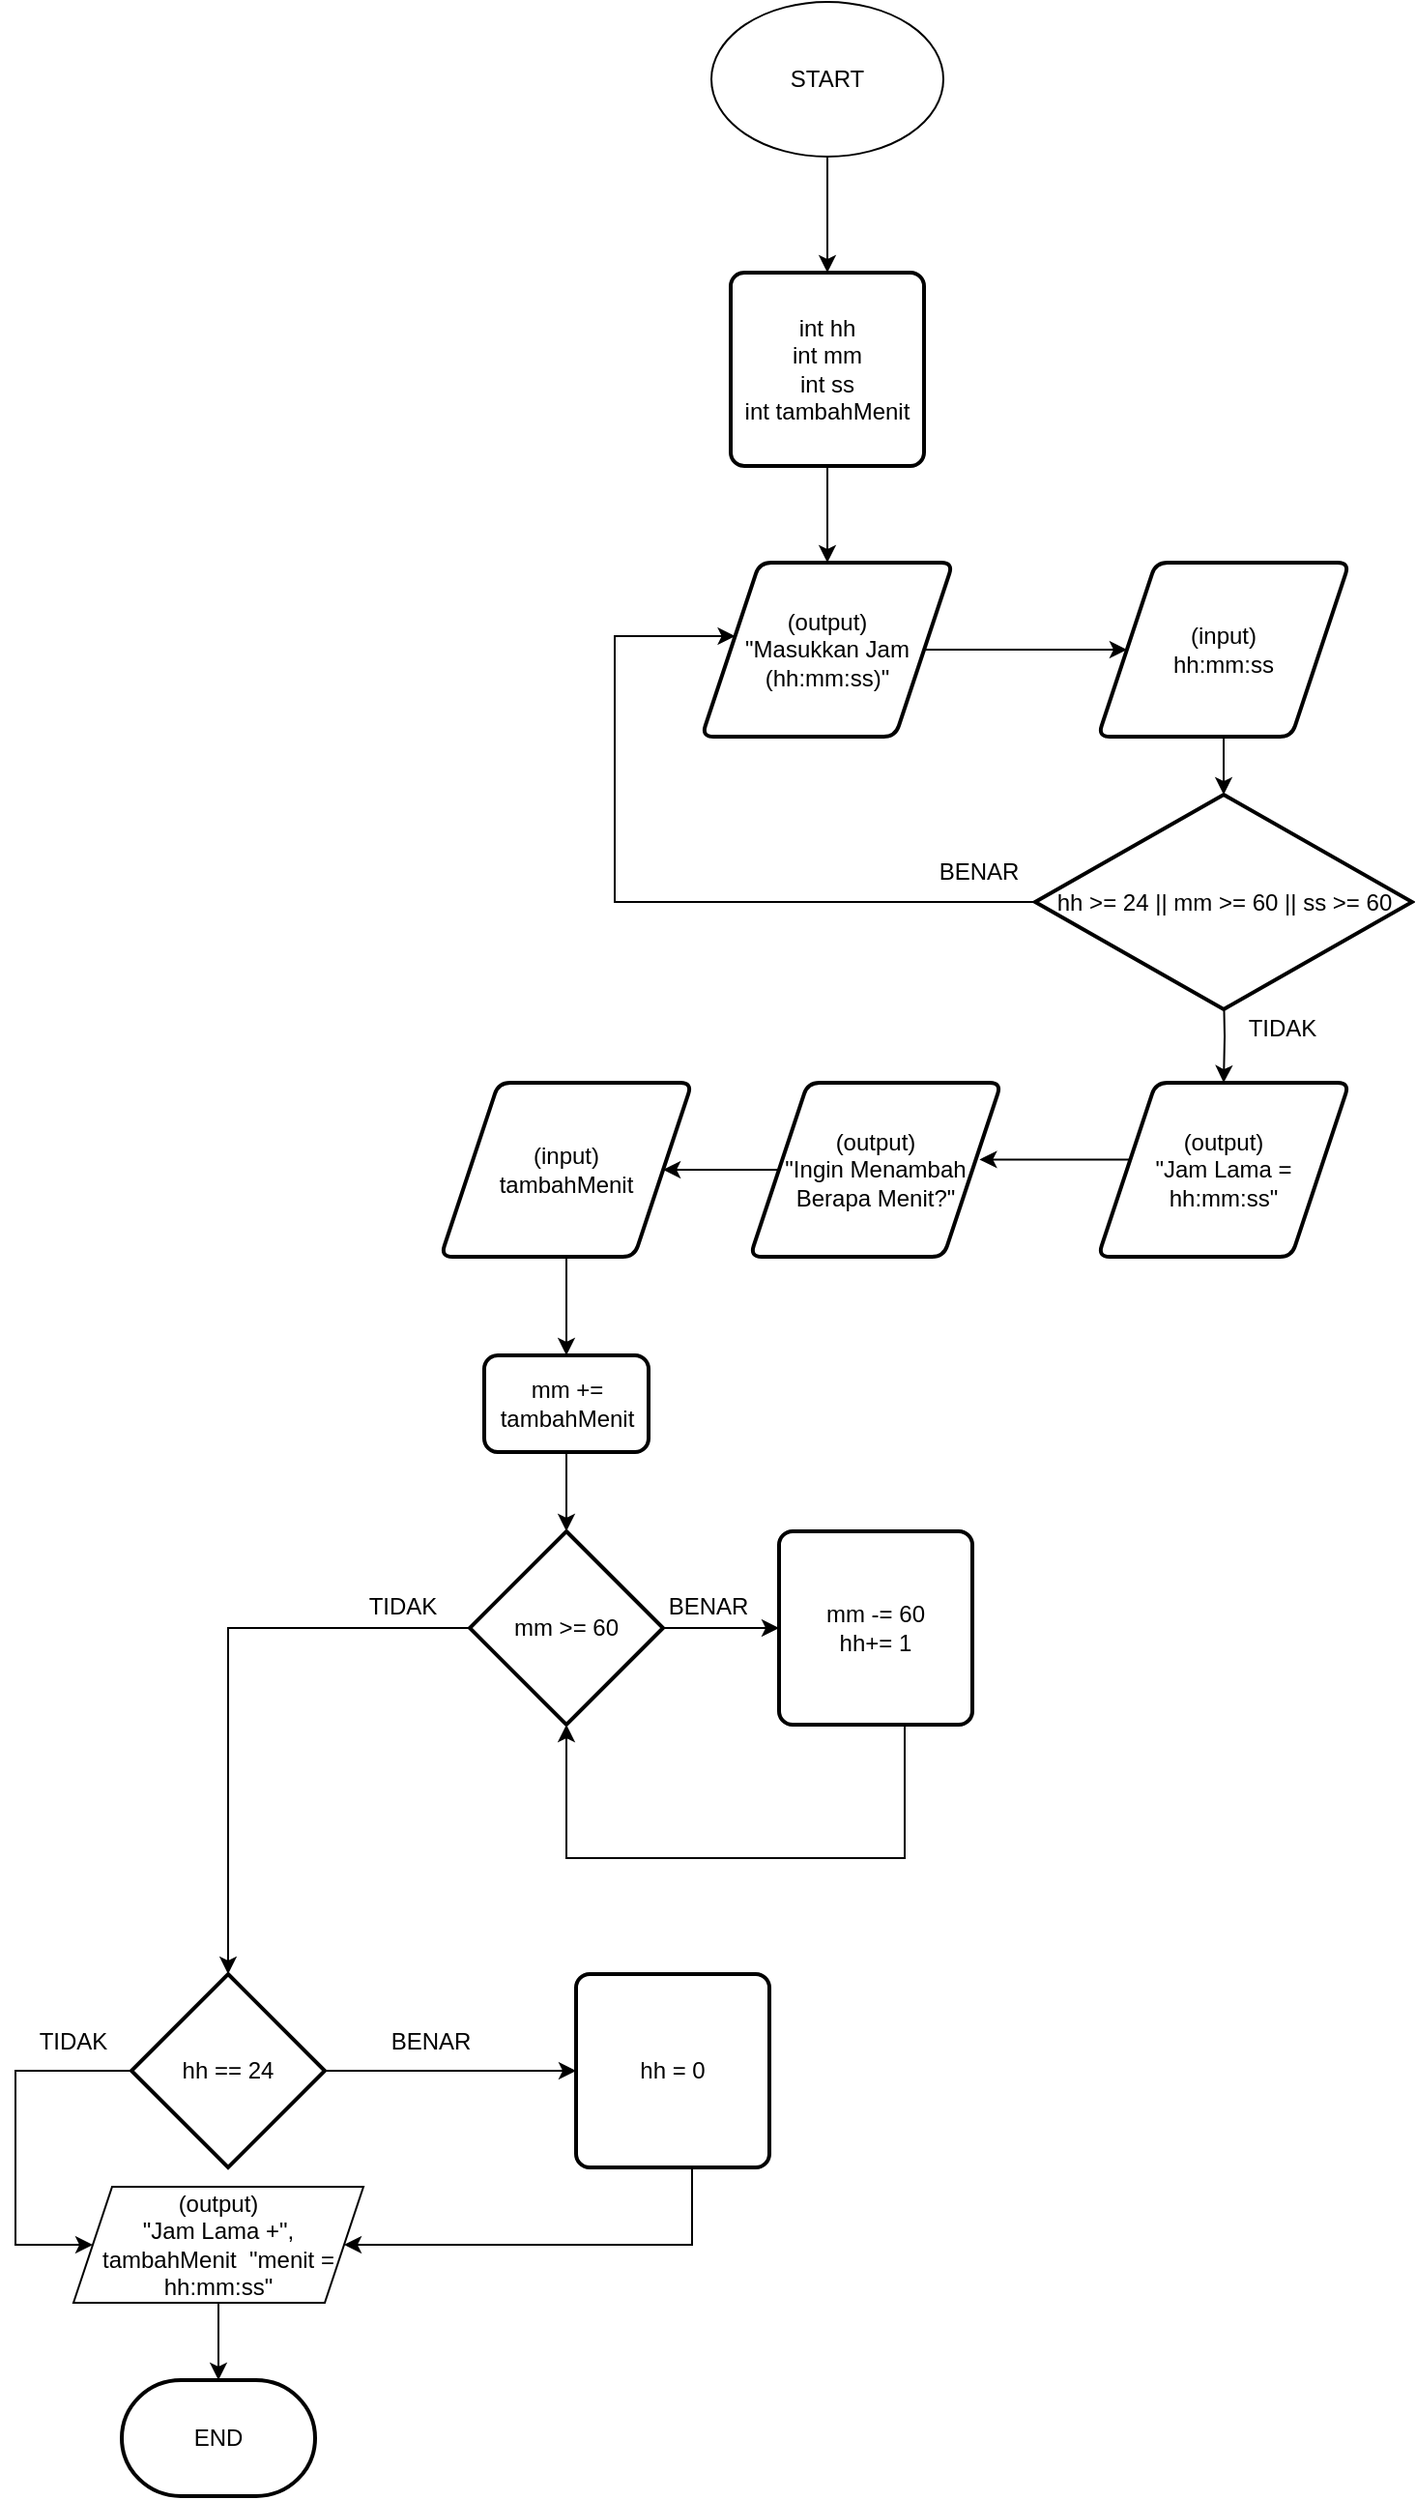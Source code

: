 <mxfile version="15.5.0" type="device"><diagram id="D4vkMPwKz5haa1zOeyPm" name="Page-1"><mxGraphModel dx="868" dy="460" grid="1" gridSize="10" guides="1" tooltips="1" connect="1" arrows="1" fold="1" page="1" pageScale="1" pageWidth="1000" pageHeight="1169" math="0" shadow="0"><root><mxCell id="0"/><mxCell id="1" parent="0"/><mxCell id="wt6D50bzKtqQ1CRY45qe-212" style="edgeStyle=orthogonalEdgeStyle;rounded=0;orthogonalLoop=1;jettySize=auto;html=1;" parent="1" source="wt6D50bzKtqQ1CRY45qe-213" target="wt6D50bzKtqQ1CRY45qe-215" edge="1"><mxGeometry relative="1" as="geometry"/></mxCell><mxCell id="wt6D50bzKtqQ1CRY45qe-213" value="START" style="ellipse;whiteSpace=wrap;html=1;" parent="1" vertex="1"><mxGeometry x="720" y="770" width="120" height="80" as="geometry"/></mxCell><mxCell id="wt6D50bzKtqQ1CRY45qe-214" style="edgeStyle=orthogonalEdgeStyle;rounded=0;orthogonalLoop=1;jettySize=auto;html=1;" parent="1" source="wt6D50bzKtqQ1CRY45qe-215" target="wt6D50bzKtqQ1CRY45qe-217" edge="1"><mxGeometry relative="1" as="geometry"/></mxCell><mxCell id="wt6D50bzKtqQ1CRY45qe-215" value="int hh&lt;br&gt;int mm&lt;br&gt;int ss&lt;br&gt;int tambahMenit" style="rounded=1;whiteSpace=wrap;html=1;absoluteArcSize=1;arcSize=14;strokeWidth=2;" parent="1" vertex="1"><mxGeometry x="730" y="910" width="100" height="100" as="geometry"/></mxCell><mxCell id="wt6D50bzKtqQ1CRY45qe-216" style="edgeStyle=orthogonalEdgeStyle;rounded=0;orthogonalLoop=1;jettySize=auto;html=1;" parent="1" source="wt6D50bzKtqQ1CRY45qe-217" target="wt6D50bzKtqQ1CRY45qe-219" edge="1"><mxGeometry relative="1" as="geometry"/></mxCell><mxCell id="wt6D50bzKtqQ1CRY45qe-217" value="(output)&lt;br&gt;&quot;Masukkan Jam (hh:mm:ss)&quot;" style="shape=parallelogram;html=1;strokeWidth=2;perimeter=parallelogramPerimeter;whiteSpace=wrap;rounded=1;arcSize=12;size=0.23;" parent="1" vertex="1"><mxGeometry x="715" y="1060" width="130" height="90" as="geometry"/></mxCell><mxCell id="O4_7KtzfsbCgAeprx1uD-2" value="" style="edgeStyle=orthogonalEdgeStyle;rounded=0;orthogonalLoop=1;jettySize=auto;html=1;" parent="1" source="wt6D50bzKtqQ1CRY45qe-219" target="O4_7KtzfsbCgAeprx1uD-1" edge="1"><mxGeometry relative="1" as="geometry"/></mxCell><mxCell id="wt6D50bzKtqQ1CRY45qe-219" value="(input)&lt;br&gt;hh:mm:ss" style="shape=parallelogram;html=1;strokeWidth=2;perimeter=parallelogramPerimeter;whiteSpace=wrap;rounded=1;arcSize=12;size=0.23;" parent="1" vertex="1"><mxGeometry x="920" y="1060" width="130" height="90" as="geometry"/></mxCell><mxCell id="wt6D50bzKtqQ1CRY45qe-220" style="edgeStyle=orthogonalEdgeStyle;rounded=0;orthogonalLoop=1;jettySize=auto;html=1;entryX=0.5;entryY=0;entryDx=0;entryDy=0;entryPerimeter=0;" parent="1" source="wt6D50bzKtqQ1CRY45qe-221" target="wt6D50bzKtqQ1CRY45qe-226" edge="1"><mxGeometry relative="1" as="geometry"><mxPoint x="650" y="1551" as="targetPoint"/></mxGeometry></mxCell><mxCell id="wt6D50bzKtqQ1CRY45qe-221" value="mm += tambahMenit" style="rounded=1;whiteSpace=wrap;html=1;absoluteArcSize=1;arcSize=14;strokeWidth=2;" parent="1" vertex="1"><mxGeometry x="602.5" y="1470" width="85" height="50" as="geometry"/></mxCell><mxCell id="wt6D50bzKtqQ1CRY45qe-222" style="edgeStyle=orthogonalEdgeStyle;rounded=0;orthogonalLoop=1;jettySize=auto;html=1;entryX=0.913;entryY=0.441;entryDx=0;entryDy=0;entryPerimeter=0;" parent="1" source="wt6D50bzKtqQ1CRY45qe-223" target="wt6D50bzKtqQ1CRY45qe-242" edge="1"><mxGeometry relative="1" as="geometry"><mxPoint x="955" y="1369" as="targetPoint"/><Array as="points"><mxPoint x="960" y="1369"/></Array></mxGeometry></mxCell><mxCell id="wt6D50bzKtqQ1CRY45qe-223" value="(output)&lt;br&gt;&quot;Jam Lama = hh:mm:ss&quot;" style="shape=parallelogram;html=1;strokeWidth=2;perimeter=parallelogramPerimeter;whiteSpace=wrap;rounded=1;arcSize=12;size=0.23;" parent="1" vertex="1"><mxGeometry x="920" y="1329" width="130" height="90" as="geometry"/></mxCell><mxCell id="rZA-k6L4FJFRIx_vbnq4-4" value="" style="edgeStyle=orthogonalEdgeStyle;rounded=0;orthogonalLoop=1;jettySize=auto;html=1;" parent="1" source="wt6D50bzKtqQ1CRY45qe-226" target="wt6D50bzKtqQ1CRY45qe-237" edge="1"><mxGeometry relative="1" as="geometry"/></mxCell><mxCell id="rZA-k6L4FJFRIx_vbnq4-6" style="edgeStyle=orthogonalEdgeStyle;rounded=0;orthogonalLoop=1;jettySize=auto;html=1;" parent="1" source="wt6D50bzKtqQ1CRY45qe-226" target="wt6D50bzKtqQ1CRY45qe-229" edge="1"><mxGeometry relative="1" as="geometry"/></mxCell><mxCell id="wt6D50bzKtqQ1CRY45qe-226" value="mm &amp;gt;= 60" style="strokeWidth=2;html=1;shape=mxgraph.flowchart.decision;whiteSpace=wrap;" parent="1" vertex="1"><mxGeometry x="595" y="1561" width="100" height="100" as="geometry"/></mxCell><mxCell id="wt6D50bzKtqQ1CRY45qe-227" style="edgeStyle=orthogonalEdgeStyle;rounded=0;orthogonalLoop=1;jettySize=auto;html=1;" parent="1" source="wt6D50bzKtqQ1CRY45qe-229" target="wt6D50bzKtqQ1CRY45qe-231" edge="1"><mxGeometry relative="1" as="geometry"/></mxCell><mxCell id="wt6D50bzKtqQ1CRY45qe-228" style="edgeStyle=orthogonalEdgeStyle;rounded=0;orthogonalLoop=1;jettySize=auto;html=1;entryX=0;entryY=0.5;entryDx=0;entryDy=0;" parent="1" source="wt6D50bzKtqQ1CRY45qe-229" target="wt6D50bzKtqQ1CRY45qe-235" edge="1"><mxGeometry relative="1" as="geometry"><mxPoint x="380" y="1960" as="targetPoint"/><Array as="points"><mxPoint x="360" y="1840"/><mxPoint x="360" y="1930"/></Array></mxGeometry></mxCell><mxCell id="wt6D50bzKtqQ1CRY45qe-229" value="hh == 24" style="strokeWidth=2;html=1;shape=mxgraph.flowchart.decision;whiteSpace=wrap;" parent="1" vertex="1"><mxGeometry x="420" y="1790" width="100" height="100" as="geometry"/></mxCell><mxCell id="wt6D50bzKtqQ1CRY45qe-230" style="edgeStyle=orthogonalEdgeStyle;rounded=0;orthogonalLoop=1;jettySize=auto;html=1;entryX=1;entryY=0.5;entryDx=0;entryDy=0;" parent="1" source="wt6D50bzKtqQ1CRY45qe-231" target="wt6D50bzKtqQ1CRY45qe-235" edge="1"><mxGeometry relative="1" as="geometry"><mxPoint x="540" y="1960" as="targetPoint"/><Array as="points"><mxPoint x="710" y="1930"/></Array></mxGeometry></mxCell><mxCell id="wt6D50bzKtqQ1CRY45qe-231" value="hh = 0" style="rounded=1;whiteSpace=wrap;html=1;absoluteArcSize=1;arcSize=14;strokeWidth=2;" parent="1" vertex="1"><mxGeometry x="650" y="1790" width="100" height="100" as="geometry"/></mxCell><mxCell id="wt6D50bzKtqQ1CRY45qe-232" value="BENAR" style="text;html=1;strokeColor=none;fillColor=none;align=center;verticalAlign=middle;whiteSpace=wrap;rounded=0;" parent="1" vertex="1"><mxGeometry x="555" y="1815" width="40" height="20" as="geometry"/></mxCell><mxCell id="wt6D50bzKtqQ1CRY45qe-233" value="TIDAK" style="text;html=1;strokeColor=none;fillColor=none;align=center;verticalAlign=middle;whiteSpace=wrap;rounded=0;" parent="1" vertex="1"><mxGeometry x="370" y="1815" width="40" height="20" as="geometry"/></mxCell><mxCell id="wt6D50bzKtqQ1CRY45qe-234" style="edgeStyle=orthogonalEdgeStyle;rounded=0;orthogonalLoop=1;jettySize=auto;html=1;entryX=0.5;entryY=0;entryDx=0;entryDy=0;entryPerimeter=0;" parent="1" source="wt6D50bzKtqQ1CRY45qe-235" target="wt6D50bzKtqQ1CRY45qe-240" edge="1"><mxGeometry relative="1" as="geometry"/></mxCell><mxCell id="wt6D50bzKtqQ1CRY45qe-235" value="(output)&lt;br&gt;&quot;Jam Lama +&quot;, tambahMenit&amp;nbsp; &quot;menit = hh:mm:ss&quot;" style="shape=parallelogram;perimeter=parallelogramPerimeter;whiteSpace=wrap;html=1;fixedSize=1;" parent="1" vertex="1"><mxGeometry x="390" y="1900" width="150" height="60" as="geometry"/></mxCell><mxCell id="rZA-k6L4FJFRIx_vbnq4-5" style="edgeStyle=orthogonalEdgeStyle;rounded=0;orthogonalLoop=1;jettySize=auto;html=1;entryX=0.5;entryY=1;entryDx=0;entryDy=0;entryPerimeter=0;" parent="1" source="wt6D50bzKtqQ1CRY45qe-237" target="wt6D50bzKtqQ1CRY45qe-226" edge="1"><mxGeometry relative="1" as="geometry"><mxPoint x="805" y="1730" as="targetPoint"/><Array as="points"><mxPoint x="820" y="1730"/><mxPoint x="645" y="1730"/></Array></mxGeometry></mxCell><mxCell id="wt6D50bzKtqQ1CRY45qe-237" value="mm -= 60&lt;br&gt;hh+= 1" style="rounded=1;whiteSpace=wrap;html=1;absoluteArcSize=1;arcSize=14;strokeWidth=2;" parent="1" vertex="1"><mxGeometry x="755" y="1561" width="100" height="100" as="geometry"/></mxCell><mxCell id="wt6D50bzKtqQ1CRY45qe-240" value="END" style="strokeWidth=2;html=1;shape=mxgraph.flowchart.terminator;whiteSpace=wrap;" parent="1" vertex="1"><mxGeometry x="415" y="2000" width="100" height="60" as="geometry"/></mxCell><mxCell id="wt6D50bzKtqQ1CRY45qe-241" style="edgeStyle=orthogonalEdgeStyle;rounded=0;orthogonalLoop=1;jettySize=auto;html=1;entryX=1;entryY=0.5;entryDx=0;entryDy=0;" parent="1" source="wt6D50bzKtqQ1CRY45qe-242" target="wt6D50bzKtqQ1CRY45qe-244" edge="1"><mxGeometry relative="1" as="geometry"/></mxCell><mxCell id="wt6D50bzKtqQ1CRY45qe-242" value="(output)&lt;br&gt;&quot;Ingin Menambah Berapa Menit?&quot;" style="shape=parallelogram;html=1;strokeWidth=2;perimeter=parallelogramPerimeter;whiteSpace=wrap;rounded=1;arcSize=12;size=0.23;" parent="1" vertex="1"><mxGeometry x="740" y="1329" width="130" height="90" as="geometry"/></mxCell><mxCell id="O4_7KtzfsbCgAeprx1uD-5" value="" style="edgeStyle=orthogonalEdgeStyle;rounded=0;orthogonalLoop=1;jettySize=auto;html=1;" parent="1" source="wt6D50bzKtqQ1CRY45qe-244" target="wt6D50bzKtqQ1CRY45qe-221" edge="1"><mxGeometry relative="1" as="geometry"/></mxCell><mxCell id="wt6D50bzKtqQ1CRY45qe-244" value="(input)&lt;br&gt;tambahMenit" style="shape=parallelogram;html=1;strokeWidth=2;perimeter=parallelogramPerimeter;whiteSpace=wrap;rounded=1;arcSize=12;size=0.23;" parent="1" vertex="1"><mxGeometry x="580" y="1329" width="130" height="90" as="geometry"/></mxCell><mxCell id="O4_7KtzfsbCgAeprx1uD-3" style="edgeStyle=orthogonalEdgeStyle;rounded=0;orthogonalLoop=1;jettySize=auto;html=1;" parent="1" source="O4_7KtzfsbCgAeprx1uD-1" target="wt6D50bzKtqQ1CRY45qe-217" edge="1"><mxGeometry relative="1" as="geometry"><mxPoint x="670" y="1097.5" as="targetPoint"/><Array as="points"><mxPoint x="670" y="1236"/><mxPoint x="670" y="1098"/></Array></mxGeometry></mxCell><mxCell id="O4_7KtzfsbCgAeprx1uD-4" value="" style="edgeStyle=orthogonalEdgeStyle;rounded=0;orthogonalLoop=1;jettySize=auto;html=1;" parent="1" target="wt6D50bzKtqQ1CRY45qe-223" edge="1"><mxGeometry relative="1" as="geometry"><mxPoint x="985" y="1280" as="sourcePoint"/></mxGeometry></mxCell><mxCell id="O4_7KtzfsbCgAeprx1uD-1" value="hh &amp;gt;= 24 || mm &amp;gt;= 60 || ss &amp;gt;= 60" style="strokeWidth=2;html=1;shape=mxgraph.flowchart.decision;whiteSpace=wrap;" parent="1" vertex="1"><mxGeometry x="887.5" y="1180" width="195" height="111" as="geometry"/></mxCell><mxCell id="O4_7KtzfsbCgAeprx1uD-7" value="BENAR" style="text;html=1;align=center;verticalAlign=middle;resizable=0;points=[];autosize=1;strokeColor=none;fillColor=none;" parent="1" vertex="1"><mxGeometry x="827.5" y="1210" width="60" height="20" as="geometry"/></mxCell><mxCell id="O4_7KtzfsbCgAeprx1uD-8" value="TIDAK" style="text;html=1;align=center;verticalAlign=middle;resizable=0;points=[];autosize=1;strokeColor=none;fillColor=none;" parent="1" vertex="1"><mxGeometry x="990" y="1291" width="50" height="20" as="geometry"/></mxCell><mxCell id="rZA-k6L4FJFRIx_vbnq4-7" value="BENAR" style="text;html=1;align=center;verticalAlign=middle;resizable=0;points=[];autosize=1;strokeColor=none;fillColor=none;" parent="1" vertex="1"><mxGeometry x="687.5" y="1590" width="60" height="20" as="geometry"/></mxCell><mxCell id="rZA-k6L4FJFRIx_vbnq4-8" value="TIDAK" style="text;html=1;align=center;verticalAlign=middle;resizable=0;points=[];autosize=1;strokeColor=none;fillColor=none;" parent="1" vertex="1"><mxGeometry x="535" y="1590" width="50" height="20" as="geometry"/></mxCell></root></mxGraphModel></diagram></mxfile>
